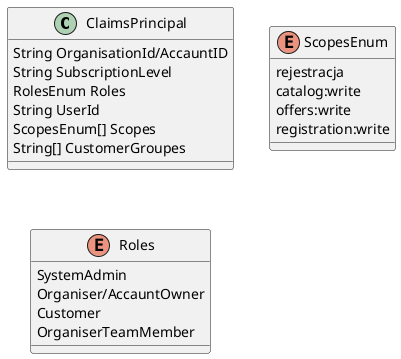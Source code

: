@startuml
    class ClaimsPrincipal {
        String OrganisationId/AccauntID
        String SubscriptionLevel
        RolesEnum Roles 
        String UserId
        ScopesEnum[] Scopes
        String[] CustomerGroupes 
    }

    enum ScopesEnum {
        rejestracja
        catalog:write
        offers:write
        registration:write
        
    }

    enum Roles {
        SystemAdmin
        Organiser/AccauntOwner
        Customer
        OrganiserTeamMember
    }

@enduml